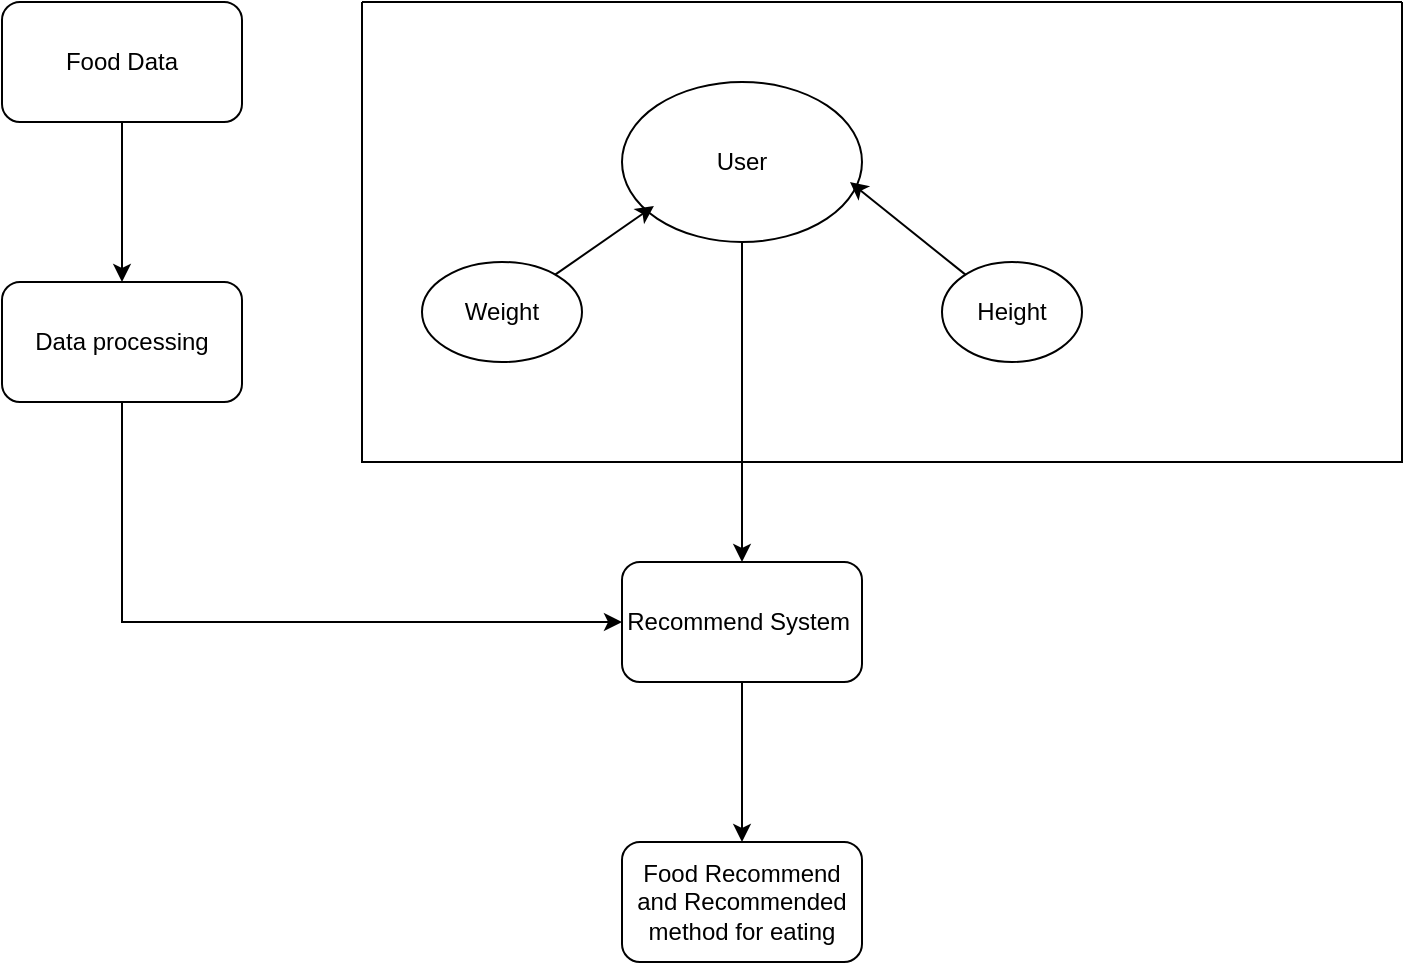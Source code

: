 <mxfile version="25.0.1">
  <diagram name="Page-1" id="2AJU-nKR7cNvDl5MCuxx">
    <mxGraphModel dx="954" dy="639" grid="1" gridSize="10" guides="1" tooltips="1" connect="1" arrows="1" fold="1" page="1" pageScale="1" pageWidth="850" pageHeight="1100" math="0" shadow="0">
      <root>
        <mxCell id="0" />
        <mxCell id="1" parent="0" />
        <mxCell id="WXXSAKyNShV4keXj7MXA-3" value="" style="edgeStyle=orthogonalEdgeStyle;rounded=0;orthogonalLoop=1;jettySize=auto;html=1;" edge="1" parent="1" source="WXXSAKyNShV4keXj7MXA-1" target="WXXSAKyNShV4keXj7MXA-2">
          <mxGeometry relative="1" as="geometry" />
        </mxCell>
        <mxCell id="WXXSAKyNShV4keXj7MXA-1" value="Food Data" style="rounded=1;whiteSpace=wrap;html=1;" vertex="1" parent="1">
          <mxGeometry x="50" y="10" width="120" height="60" as="geometry" />
        </mxCell>
        <mxCell id="WXXSAKyNShV4keXj7MXA-5" style="edgeStyle=orthogonalEdgeStyle;rounded=0;orthogonalLoop=1;jettySize=auto;html=1;" edge="1" parent="1" source="WXXSAKyNShV4keXj7MXA-2" target="WXXSAKyNShV4keXj7MXA-4">
          <mxGeometry relative="1" as="geometry">
            <Array as="points">
              <mxPoint x="110" y="320" />
            </Array>
          </mxGeometry>
        </mxCell>
        <mxCell id="WXXSAKyNShV4keXj7MXA-2" value="Data processing" style="rounded=1;whiteSpace=wrap;html=1;" vertex="1" parent="1">
          <mxGeometry x="50" y="150" width="120" height="60" as="geometry" />
        </mxCell>
        <mxCell id="WXXSAKyNShV4keXj7MXA-15" value="" style="edgeStyle=orthogonalEdgeStyle;rounded=0;orthogonalLoop=1;jettySize=auto;html=1;" edge="1" parent="1" source="WXXSAKyNShV4keXj7MXA-4" target="WXXSAKyNShV4keXj7MXA-14">
          <mxGeometry relative="1" as="geometry" />
        </mxCell>
        <mxCell id="WXXSAKyNShV4keXj7MXA-4" value="Recommend System&amp;nbsp;" style="rounded=1;whiteSpace=wrap;html=1;" vertex="1" parent="1">
          <mxGeometry x="360" y="290" width="120" height="60" as="geometry" />
        </mxCell>
        <mxCell id="WXXSAKyNShV4keXj7MXA-7" style="edgeStyle=orthogonalEdgeStyle;rounded=0;orthogonalLoop=1;jettySize=auto;html=1;" edge="1" parent="1" source="WXXSAKyNShV4keXj7MXA-6" target="WXXSAKyNShV4keXj7MXA-4">
          <mxGeometry relative="1" as="geometry" />
        </mxCell>
        <mxCell id="WXXSAKyNShV4keXj7MXA-9" value="" style="swimlane;startSize=0;" vertex="1" parent="1">
          <mxGeometry x="230" y="10" width="520" height="230" as="geometry" />
        </mxCell>
        <mxCell id="WXXSAKyNShV4keXj7MXA-6" value="User" style="ellipse;whiteSpace=wrap;html=1;" vertex="1" parent="WXXSAKyNShV4keXj7MXA-9">
          <mxGeometry x="130" y="40" width="120" height="80" as="geometry" />
        </mxCell>
        <mxCell id="WXXSAKyNShV4keXj7MXA-10" value="Height" style="ellipse;whiteSpace=wrap;html=1;" vertex="1" parent="WXXSAKyNShV4keXj7MXA-9">
          <mxGeometry x="290" y="130" width="70" height="50" as="geometry" />
        </mxCell>
        <mxCell id="WXXSAKyNShV4keXj7MXA-11" value="Weight" style="ellipse;whiteSpace=wrap;html=1;" vertex="1" parent="WXXSAKyNShV4keXj7MXA-9">
          <mxGeometry x="30" y="130" width="80" height="50" as="geometry" />
        </mxCell>
        <mxCell id="WXXSAKyNShV4keXj7MXA-12" style="rounded=0;orthogonalLoop=1;jettySize=auto;html=1;entryX=0.133;entryY=0.775;entryDx=0;entryDy=0;entryPerimeter=0;" edge="1" parent="WXXSAKyNShV4keXj7MXA-9" source="WXXSAKyNShV4keXj7MXA-11" target="WXXSAKyNShV4keXj7MXA-6">
          <mxGeometry relative="1" as="geometry" />
        </mxCell>
        <mxCell id="WXXSAKyNShV4keXj7MXA-13" style="rounded=0;orthogonalLoop=1;jettySize=auto;html=1;entryX=0.95;entryY=0.625;entryDx=0;entryDy=0;entryPerimeter=0;" edge="1" parent="WXXSAKyNShV4keXj7MXA-9" source="WXXSAKyNShV4keXj7MXA-10" target="WXXSAKyNShV4keXj7MXA-6">
          <mxGeometry relative="1" as="geometry" />
        </mxCell>
        <mxCell id="WXXSAKyNShV4keXj7MXA-14" value="Food Recommend and&amp;nbsp;Recommended method for eating" style="rounded=1;whiteSpace=wrap;html=1;" vertex="1" parent="1">
          <mxGeometry x="360" y="430" width="120" height="60" as="geometry" />
        </mxCell>
      </root>
    </mxGraphModel>
  </diagram>
</mxfile>
